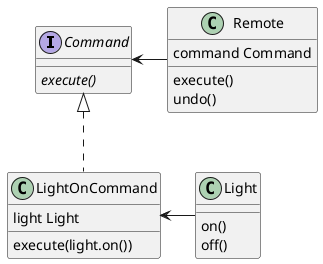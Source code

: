@startuml
interface Command {
{abstract} execute()
}

class LightOnCommand {
light Light
execute(light.on())
}

class Light {
on()
off()
}

class Remote {
command Command
execute()
undo()
}

LightOnCommand .up.|> Command
Light -left-> LightOnCommand
Remote -left-> Command
@enduml


